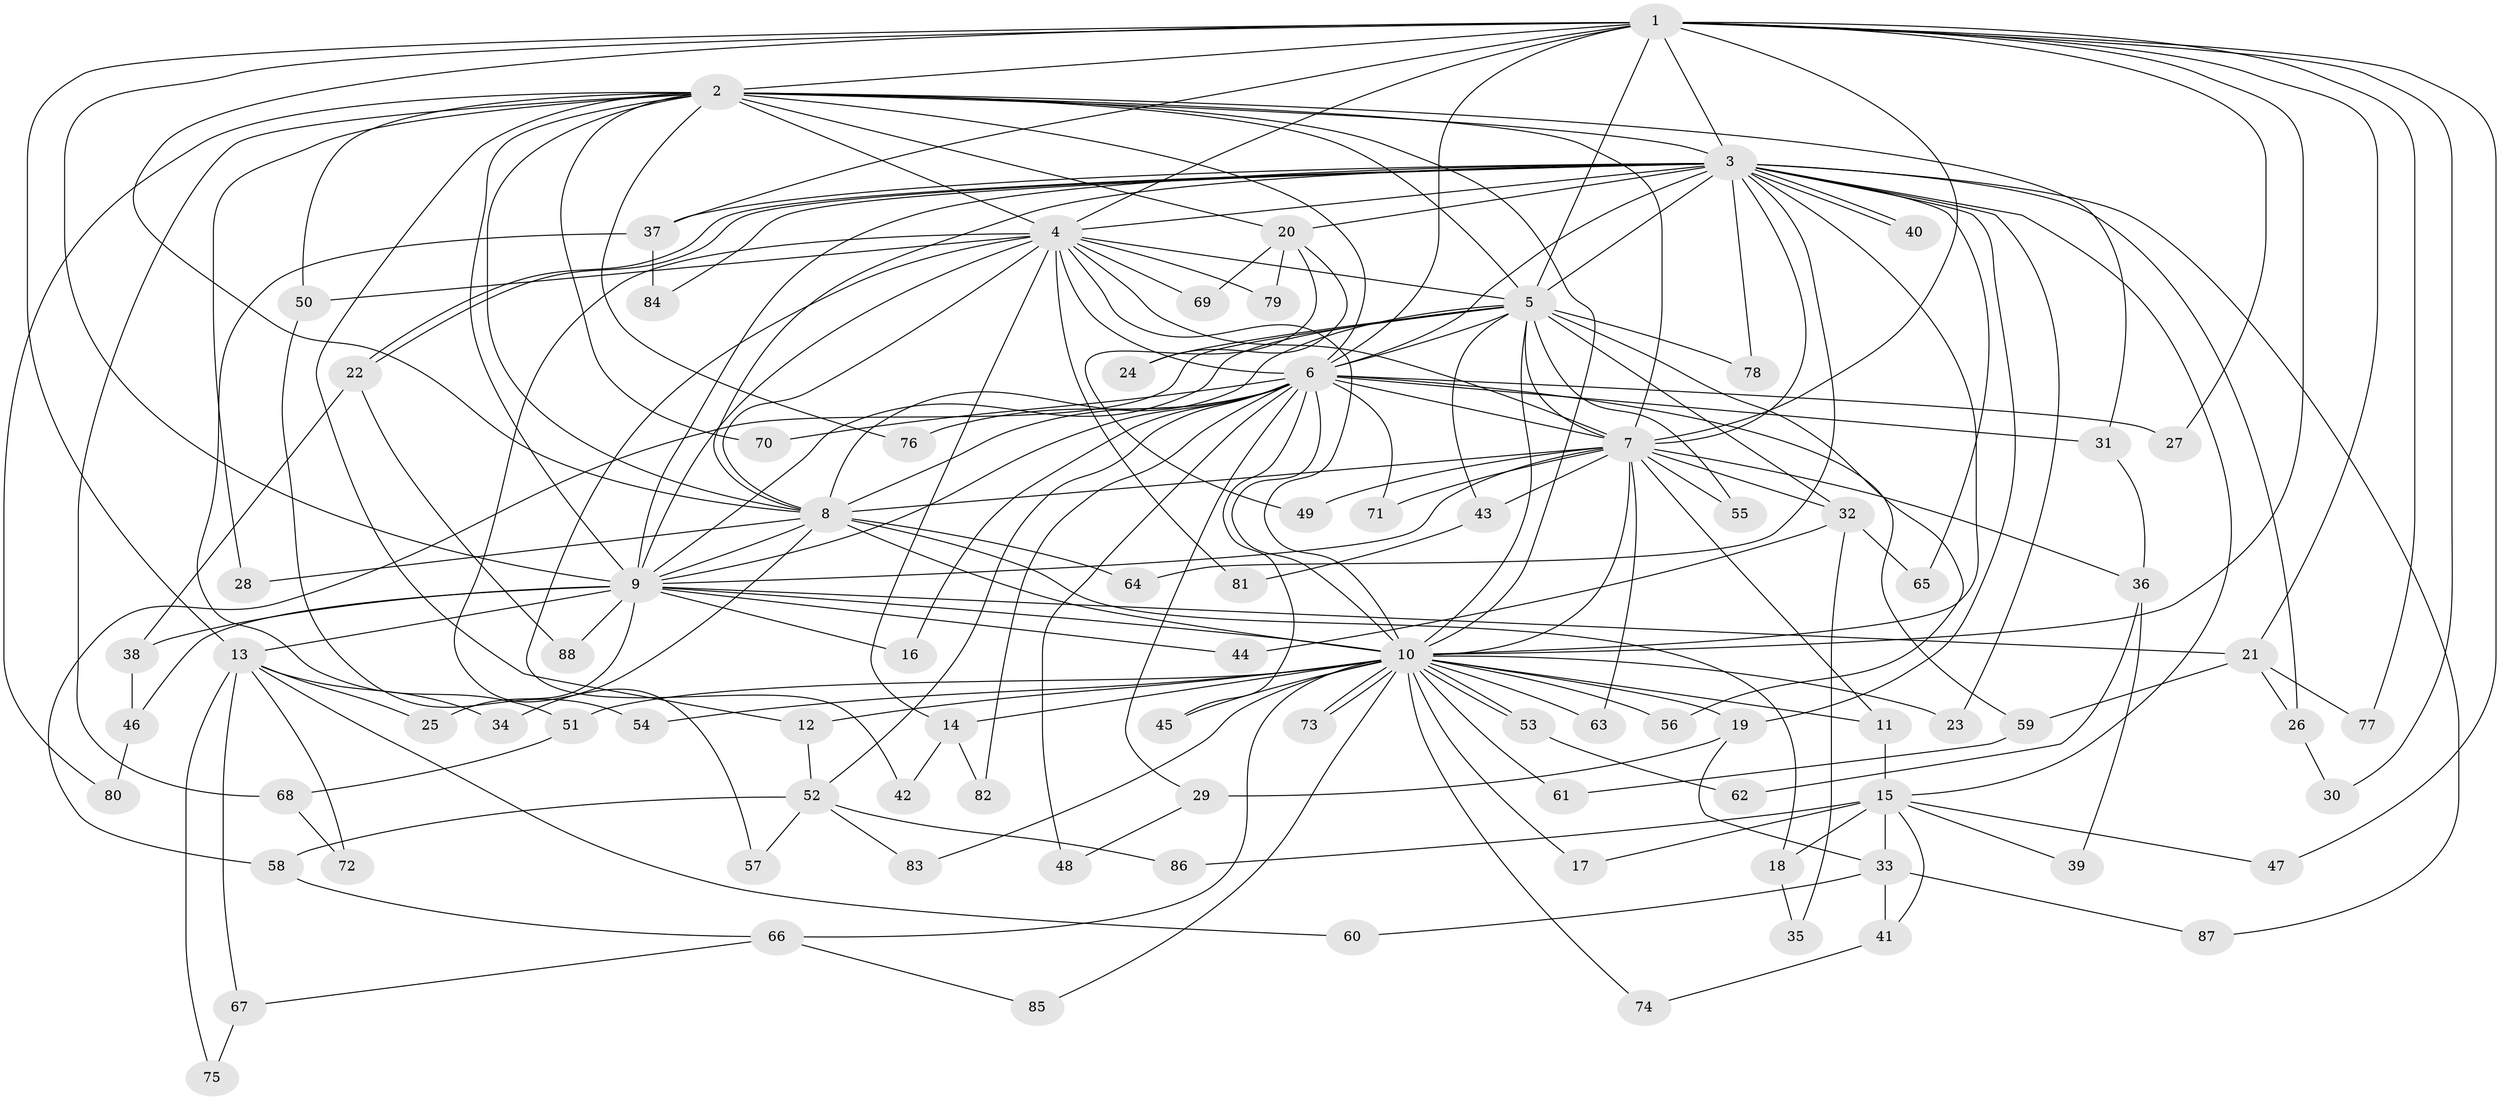 // coarse degree distribution, {13: 0.015873015873015872, 15: 0.015873015873015872, 17: 0.015873015873015872, 12: 0.015873015873015872, 18: 0.015873015873015872, 14: 0.031746031746031744, 23: 0.015873015873015872, 3: 0.19047619047619047, 7: 0.015873015873015872, 8: 0.015873015873015872, 11: 0.015873015873015872, 2: 0.5079365079365079, 5: 0.031746031746031744, 6: 0.015873015873015872, 4: 0.047619047619047616, 1: 0.031746031746031744}
// Generated by graph-tools (version 1.1) at 2025/49/03/04/25 22:49:28]
// undirected, 88 vertices, 201 edges
graph export_dot {
  node [color=gray90,style=filled];
  1;
  2;
  3;
  4;
  5;
  6;
  7;
  8;
  9;
  10;
  11;
  12;
  13;
  14;
  15;
  16;
  17;
  18;
  19;
  20;
  21;
  22;
  23;
  24;
  25;
  26;
  27;
  28;
  29;
  30;
  31;
  32;
  33;
  34;
  35;
  36;
  37;
  38;
  39;
  40;
  41;
  42;
  43;
  44;
  45;
  46;
  47;
  48;
  49;
  50;
  51;
  52;
  53;
  54;
  55;
  56;
  57;
  58;
  59;
  60;
  61;
  62;
  63;
  64;
  65;
  66;
  67;
  68;
  69;
  70;
  71;
  72;
  73;
  74;
  75;
  76;
  77;
  78;
  79;
  80;
  81;
  82;
  83;
  84;
  85;
  86;
  87;
  88;
  1 -- 2;
  1 -- 3;
  1 -- 4;
  1 -- 5;
  1 -- 6;
  1 -- 7;
  1 -- 8;
  1 -- 9;
  1 -- 10;
  1 -- 13;
  1 -- 21;
  1 -- 27;
  1 -- 30;
  1 -- 37;
  1 -- 47;
  1 -- 77;
  2 -- 3;
  2 -- 4;
  2 -- 5;
  2 -- 6;
  2 -- 7;
  2 -- 8;
  2 -- 9;
  2 -- 10;
  2 -- 12;
  2 -- 20;
  2 -- 28;
  2 -- 31;
  2 -- 50;
  2 -- 68;
  2 -- 70;
  2 -- 76;
  2 -- 80;
  3 -- 4;
  3 -- 5;
  3 -- 6;
  3 -- 7;
  3 -- 8;
  3 -- 9;
  3 -- 10;
  3 -- 15;
  3 -- 19;
  3 -- 20;
  3 -- 22;
  3 -- 22;
  3 -- 23;
  3 -- 26;
  3 -- 37;
  3 -- 40;
  3 -- 40;
  3 -- 64;
  3 -- 65;
  3 -- 78;
  3 -- 84;
  3 -- 87;
  4 -- 5;
  4 -- 6;
  4 -- 7;
  4 -- 8;
  4 -- 9;
  4 -- 10;
  4 -- 14;
  4 -- 42;
  4 -- 50;
  4 -- 57;
  4 -- 69;
  4 -- 79;
  4 -- 81;
  5 -- 6;
  5 -- 7;
  5 -- 8;
  5 -- 9;
  5 -- 10;
  5 -- 24;
  5 -- 32;
  5 -- 43;
  5 -- 55;
  5 -- 56;
  5 -- 58;
  5 -- 78;
  6 -- 7;
  6 -- 8;
  6 -- 9;
  6 -- 10;
  6 -- 16;
  6 -- 27;
  6 -- 29;
  6 -- 31;
  6 -- 45;
  6 -- 48;
  6 -- 52;
  6 -- 59;
  6 -- 70;
  6 -- 71;
  6 -- 76;
  6 -- 82;
  7 -- 8;
  7 -- 9;
  7 -- 10;
  7 -- 11;
  7 -- 32;
  7 -- 36;
  7 -- 43;
  7 -- 49;
  7 -- 55;
  7 -- 63;
  7 -- 71;
  8 -- 9;
  8 -- 10;
  8 -- 18;
  8 -- 28;
  8 -- 34;
  8 -- 64;
  9 -- 10;
  9 -- 13;
  9 -- 16;
  9 -- 21;
  9 -- 25;
  9 -- 38;
  9 -- 44;
  9 -- 46;
  9 -- 88;
  10 -- 11;
  10 -- 12;
  10 -- 14;
  10 -- 17;
  10 -- 19;
  10 -- 23;
  10 -- 45;
  10 -- 51;
  10 -- 53;
  10 -- 53;
  10 -- 54;
  10 -- 56;
  10 -- 61;
  10 -- 63;
  10 -- 66;
  10 -- 73;
  10 -- 73;
  10 -- 74;
  10 -- 83;
  10 -- 85;
  11 -- 15;
  12 -- 52;
  13 -- 25;
  13 -- 34;
  13 -- 60;
  13 -- 67;
  13 -- 72;
  13 -- 75;
  14 -- 42;
  14 -- 82;
  15 -- 17;
  15 -- 18;
  15 -- 33;
  15 -- 39;
  15 -- 41;
  15 -- 47;
  15 -- 86;
  18 -- 35;
  19 -- 29;
  19 -- 33;
  20 -- 24;
  20 -- 49;
  20 -- 69;
  20 -- 79;
  21 -- 26;
  21 -- 59;
  21 -- 77;
  22 -- 38;
  22 -- 88;
  26 -- 30;
  29 -- 48;
  31 -- 36;
  32 -- 35;
  32 -- 44;
  32 -- 65;
  33 -- 41;
  33 -- 60;
  33 -- 87;
  36 -- 39;
  36 -- 62;
  37 -- 51;
  37 -- 84;
  38 -- 46;
  41 -- 74;
  43 -- 81;
  46 -- 80;
  50 -- 54;
  51 -- 68;
  52 -- 57;
  52 -- 58;
  52 -- 83;
  52 -- 86;
  53 -- 62;
  58 -- 66;
  59 -- 61;
  66 -- 67;
  66 -- 85;
  67 -- 75;
  68 -- 72;
}
